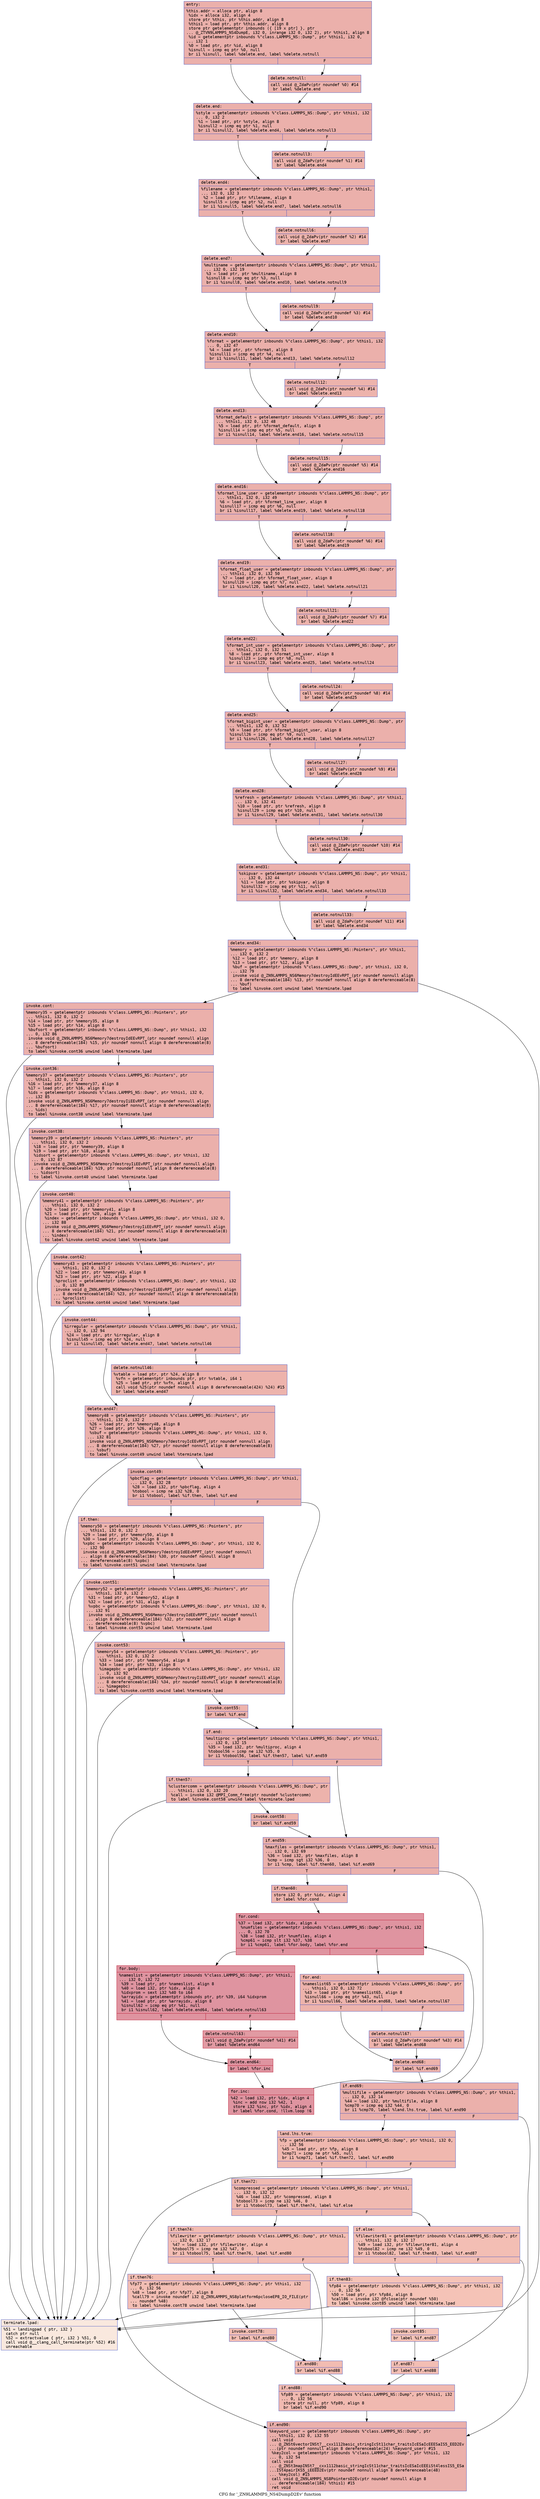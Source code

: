digraph "CFG for '_ZN9LAMMPS_NS4DumpD2Ev' function" {
	label="CFG for '_ZN9LAMMPS_NS4DumpD2Ev' function";

	Node0x564667fd4a80 [shape=record,color="#3d50c3ff", style=filled, fillcolor="#d24b4070" fontname="Courier",label="{entry:\l|  %this.addr = alloca ptr, align 8\l  %idx = alloca i32, align 4\l  store ptr %this, ptr %this.addr, align 8\l  %this1 = load ptr, ptr %this.addr, align 8\l  store ptr getelementptr inbounds (\{ [19 x ptr] \}, ptr\l... @_ZTVN9LAMMPS_NS4DumpE, i32 0, inrange i32 0, i32 2), ptr %this1, align 8\l  %id = getelementptr inbounds %\"class.LAMMPS_NS::Dump\", ptr %this1, i32 0,\l... i32 1\l  %0 = load ptr, ptr %id, align 8\l  %isnull = icmp eq ptr %0, null\l  br i1 %isnull, label %delete.end, label %delete.notnull\l|{<s0>T|<s1>F}}"];
	Node0x564667fd4a80:s0 -> Node0x564667fd4fa0[tooltip="entry -> delete.end\nProbability 37.50%" ];
	Node0x564667fd4a80:s1 -> Node0x564667fd4ff0[tooltip="entry -> delete.notnull\nProbability 62.50%" ];
	Node0x564667fd4ff0 [shape=record,color="#3d50c3ff", style=filled, fillcolor="#d6524470" fontname="Courier",label="{delete.notnull:\l|  call void @_ZdaPv(ptr noundef %0) #14\l  br label %delete.end\l}"];
	Node0x564667fd4ff0 -> Node0x564667fd4fa0[tooltip="delete.notnull -> delete.end\nProbability 100.00%" ];
	Node0x564667fd4fa0 [shape=record,color="#3d50c3ff", style=filled, fillcolor="#d24b4070" fontname="Courier",label="{delete.end:\l|  %style = getelementptr inbounds %\"class.LAMMPS_NS::Dump\", ptr %this1, i32\l... 0, i32 2\l  %1 = load ptr, ptr %style, align 8\l  %isnull2 = icmp eq ptr %1, null\l  br i1 %isnull2, label %delete.end4, label %delete.notnull3\l|{<s0>T|<s1>F}}"];
	Node0x564667fd4fa0:s0 -> Node0x564667fd5490[tooltip="delete.end -> delete.end4\nProbability 37.50%" ];
	Node0x564667fd4fa0:s1 -> Node0x564667fd5510[tooltip="delete.end -> delete.notnull3\nProbability 62.50%" ];
	Node0x564667fd5510 [shape=record,color="#3d50c3ff", style=filled, fillcolor="#d6524470" fontname="Courier",label="{delete.notnull3:\l|  call void @_ZdaPv(ptr noundef %1) #14\l  br label %delete.end4\l}"];
	Node0x564667fd5510 -> Node0x564667fd5490[tooltip="delete.notnull3 -> delete.end4\nProbability 100.00%" ];
	Node0x564667fd5490 [shape=record,color="#3d50c3ff", style=filled, fillcolor="#d24b4070" fontname="Courier",label="{delete.end4:\l|  %filename = getelementptr inbounds %\"class.LAMMPS_NS::Dump\", ptr %this1,\l... i32 0, i32 3\l  %2 = load ptr, ptr %filename, align 8\l  %isnull5 = icmp eq ptr %2, null\l  br i1 %isnull5, label %delete.end7, label %delete.notnull6\l|{<s0>T|<s1>F}}"];
	Node0x564667fd5490:s0 -> Node0x564667fd5b10[tooltip="delete.end4 -> delete.end7\nProbability 37.50%" ];
	Node0x564667fd5490:s1 -> Node0x564667fd5b90[tooltip="delete.end4 -> delete.notnull6\nProbability 62.50%" ];
	Node0x564667fd5b90 [shape=record,color="#3d50c3ff", style=filled, fillcolor="#d6524470" fontname="Courier",label="{delete.notnull6:\l|  call void @_ZdaPv(ptr noundef %2) #14\l  br label %delete.end7\l}"];
	Node0x564667fd5b90 -> Node0x564667fd5b10[tooltip="delete.notnull6 -> delete.end7\nProbability 100.00%" ];
	Node0x564667fd5b10 [shape=record,color="#3d50c3ff", style=filled, fillcolor="#d24b4070" fontname="Courier",label="{delete.end7:\l|  %multiname = getelementptr inbounds %\"class.LAMMPS_NS::Dump\", ptr %this1,\l... i32 0, i32 19\l  %3 = load ptr, ptr %multiname, align 8\l  %isnull8 = icmp eq ptr %3, null\l  br i1 %isnull8, label %delete.end10, label %delete.notnull9\l|{<s0>T|<s1>F}}"];
	Node0x564667fd5b10:s0 -> Node0x564667fd6060[tooltip="delete.end7 -> delete.end10\nProbability 37.50%" ];
	Node0x564667fd5b10:s1 -> Node0x564667fd60e0[tooltip="delete.end7 -> delete.notnull9\nProbability 62.50%" ];
	Node0x564667fd60e0 [shape=record,color="#3d50c3ff", style=filled, fillcolor="#d6524470" fontname="Courier",label="{delete.notnull9:\l|  call void @_ZdaPv(ptr noundef %3) #14\l  br label %delete.end10\l}"];
	Node0x564667fd60e0 -> Node0x564667fd6060[tooltip="delete.notnull9 -> delete.end10\nProbability 100.00%" ];
	Node0x564667fd6060 [shape=record,color="#3d50c3ff", style=filled, fillcolor="#d24b4070" fontname="Courier",label="{delete.end10:\l|  %format = getelementptr inbounds %\"class.LAMMPS_NS::Dump\", ptr %this1, i32\l... 0, i32 47\l  %4 = load ptr, ptr %format, align 8\l  %isnull11 = icmp eq ptr %4, null\l  br i1 %isnull11, label %delete.end13, label %delete.notnull12\l|{<s0>T|<s1>F}}"];
	Node0x564667fd6060:s0 -> Node0x564667fd65b0[tooltip="delete.end10 -> delete.end13\nProbability 37.50%" ];
	Node0x564667fd6060:s1 -> Node0x564667fd6660[tooltip="delete.end10 -> delete.notnull12\nProbability 62.50%" ];
	Node0x564667fd6660 [shape=record,color="#3d50c3ff", style=filled, fillcolor="#d6524470" fontname="Courier",label="{delete.notnull12:\l|  call void @_ZdaPv(ptr noundef %4) #14\l  br label %delete.end13\l}"];
	Node0x564667fd6660 -> Node0x564667fd65b0[tooltip="delete.notnull12 -> delete.end13\nProbability 100.00%" ];
	Node0x564667fd65b0 [shape=record,color="#3d50c3ff", style=filled, fillcolor="#d24b4070" fontname="Courier",label="{delete.end13:\l|  %format_default = getelementptr inbounds %\"class.LAMMPS_NS::Dump\", ptr\l... %this1, i32 0, i32 48\l  %5 = load ptr, ptr %format_default, align 8\l  %isnull14 = icmp eq ptr %5, null\l  br i1 %isnull14, label %delete.end16, label %delete.notnull15\l|{<s0>T|<s1>F}}"];
	Node0x564667fd65b0:s0 -> Node0x564667fd6ce0[tooltip="delete.end13 -> delete.end16\nProbability 37.50%" ];
	Node0x564667fd65b0:s1 -> Node0x564667fd6d60[tooltip="delete.end13 -> delete.notnull15\nProbability 62.50%" ];
	Node0x564667fd6d60 [shape=record,color="#3d50c3ff", style=filled, fillcolor="#d6524470" fontname="Courier",label="{delete.notnull15:\l|  call void @_ZdaPv(ptr noundef %5) #14\l  br label %delete.end16\l}"];
	Node0x564667fd6d60 -> Node0x564667fd6ce0[tooltip="delete.notnull15 -> delete.end16\nProbability 100.00%" ];
	Node0x564667fd6ce0 [shape=record,color="#3d50c3ff", style=filled, fillcolor="#d24b4070" fontname="Courier",label="{delete.end16:\l|  %format_line_user = getelementptr inbounds %\"class.LAMMPS_NS::Dump\", ptr\l... %this1, i32 0, i32 49\l  %6 = load ptr, ptr %format_line_user, align 8\l  %isnull17 = icmp eq ptr %6, null\l  br i1 %isnull17, label %delete.end19, label %delete.notnull18\l|{<s0>T|<s1>F}}"];
	Node0x564667fd6ce0:s0 -> Node0x564667fd7270[tooltip="delete.end16 -> delete.end19\nProbability 37.50%" ];
	Node0x564667fd6ce0:s1 -> Node0x564667fd72f0[tooltip="delete.end16 -> delete.notnull18\nProbability 62.50%" ];
	Node0x564667fd72f0 [shape=record,color="#3d50c3ff", style=filled, fillcolor="#d6524470" fontname="Courier",label="{delete.notnull18:\l|  call void @_ZdaPv(ptr noundef %6) #14\l  br label %delete.end19\l}"];
	Node0x564667fd72f0 -> Node0x564667fd7270[tooltip="delete.notnull18 -> delete.end19\nProbability 100.00%" ];
	Node0x564667fd7270 [shape=record,color="#3d50c3ff", style=filled, fillcolor="#d24b4070" fontname="Courier",label="{delete.end19:\l|  %format_float_user = getelementptr inbounds %\"class.LAMMPS_NS::Dump\", ptr\l... %this1, i32 0, i32 50\l  %7 = load ptr, ptr %format_float_user, align 8\l  %isnull20 = icmp eq ptr %7, null\l  br i1 %isnull20, label %delete.end22, label %delete.notnull21\l|{<s0>T|<s1>F}}"];
	Node0x564667fd7270:s0 -> Node0x564667fd77d0[tooltip="delete.end19 -> delete.end22\nProbability 37.50%" ];
	Node0x564667fd7270:s1 -> Node0x564667fd7850[tooltip="delete.end19 -> delete.notnull21\nProbability 62.50%" ];
	Node0x564667fd7850 [shape=record,color="#3d50c3ff", style=filled, fillcolor="#d6524470" fontname="Courier",label="{delete.notnull21:\l|  call void @_ZdaPv(ptr noundef %7) #14\l  br label %delete.end22\l}"];
	Node0x564667fd7850 -> Node0x564667fd77d0[tooltip="delete.notnull21 -> delete.end22\nProbability 100.00%" ];
	Node0x564667fd77d0 [shape=record,color="#3d50c3ff", style=filled, fillcolor="#d24b4070" fontname="Courier",label="{delete.end22:\l|  %format_int_user = getelementptr inbounds %\"class.LAMMPS_NS::Dump\", ptr\l... %this1, i32 0, i32 51\l  %8 = load ptr, ptr %format_int_user, align 8\l  %isnull23 = icmp eq ptr %8, null\l  br i1 %isnull23, label %delete.end25, label %delete.notnull24\l|{<s0>T|<s1>F}}"];
	Node0x564667fd77d0:s0 -> Node0x564667fd7cd0[tooltip="delete.end22 -> delete.end25\nProbability 37.50%" ];
	Node0x564667fd77d0:s1 -> Node0x564667fd7d80[tooltip="delete.end22 -> delete.notnull24\nProbability 62.50%" ];
	Node0x564667fd7d80 [shape=record,color="#3d50c3ff", style=filled, fillcolor="#d6524470" fontname="Courier",label="{delete.notnull24:\l|  call void @_ZdaPv(ptr noundef %8) #14\l  br label %delete.end25\l}"];
	Node0x564667fd7d80 -> Node0x564667fd7cd0[tooltip="delete.notnull24 -> delete.end25\nProbability 100.00%" ];
	Node0x564667fd7cd0 [shape=record,color="#3d50c3ff", style=filled, fillcolor="#d24b4070" fontname="Courier",label="{delete.end25:\l|  %format_bigint_user = getelementptr inbounds %\"class.LAMMPS_NS::Dump\", ptr\l... %this1, i32 0, i32 52\l  %9 = load ptr, ptr %format_bigint_user, align 8\l  %isnull26 = icmp eq ptr %9, null\l  br i1 %isnull26, label %delete.end28, label %delete.notnull27\l|{<s0>T|<s1>F}}"];
	Node0x564667fd7cd0:s0 -> Node0x564667fd8290[tooltip="delete.end25 -> delete.end28\nProbability 37.50%" ];
	Node0x564667fd7cd0:s1 -> Node0x564667fd8310[tooltip="delete.end25 -> delete.notnull27\nProbability 62.50%" ];
	Node0x564667fd8310 [shape=record,color="#3d50c3ff", style=filled, fillcolor="#d6524470" fontname="Courier",label="{delete.notnull27:\l|  call void @_ZdaPv(ptr noundef %9) #14\l  br label %delete.end28\l}"];
	Node0x564667fd8310 -> Node0x564667fd8290[tooltip="delete.notnull27 -> delete.end28\nProbability 100.00%" ];
	Node0x564667fd8290 [shape=record,color="#3d50c3ff", style=filled, fillcolor="#d24b4070" fontname="Courier",label="{delete.end28:\l|  %refresh = getelementptr inbounds %\"class.LAMMPS_NS::Dump\", ptr %this1,\l... i32 0, i32 41\l  %10 = load ptr, ptr %refresh, align 8\l  %isnull29 = icmp eq ptr %10, null\l  br i1 %isnull29, label %delete.end31, label %delete.notnull30\l|{<s0>T|<s1>F}}"];
	Node0x564667fd8290:s0 -> Node0x564667fd8790[tooltip="delete.end28 -> delete.end31\nProbability 37.50%" ];
	Node0x564667fd8290:s1 -> Node0x564667fd8810[tooltip="delete.end28 -> delete.notnull30\nProbability 62.50%" ];
	Node0x564667fd8810 [shape=record,color="#3d50c3ff", style=filled, fillcolor="#d6524470" fontname="Courier",label="{delete.notnull30:\l|  call void @_ZdaPv(ptr noundef %10) #14\l  br label %delete.end31\l}"];
	Node0x564667fd8810 -> Node0x564667fd8790[tooltip="delete.notnull30 -> delete.end31\nProbability 100.00%" ];
	Node0x564667fd8790 [shape=record,color="#3d50c3ff", style=filled, fillcolor="#d24b4070" fontname="Courier",label="{delete.end31:\l|  %skipvar = getelementptr inbounds %\"class.LAMMPS_NS::Dump\", ptr %this1,\l... i32 0, i32 44\l  %11 = load ptr, ptr %skipvar, align 8\l  %isnull32 = icmp eq ptr %11, null\l  br i1 %isnull32, label %delete.end34, label %delete.notnull33\l|{<s0>T|<s1>F}}"];
	Node0x564667fd8790:s0 -> Node0x564667fd9000[tooltip="delete.end31 -> delete.end34\nProbability 37.50%" ];
	Node0x564667fd8790:s1 -> Node0x564667fd9080[tooltip="delete.end31 -> delete.notnull33\nProbability 62.50%" ];
	Node0x564667fd9080 [shape=record,color="#3d50c3ff", style=filled, fillcolor="#d6524470" fontname="Courier",label="{delete.notnull33:\l|  call void @_ZdaPv(ptr noundef %11) #14\l  br label %delete.end34\l}"];
	Node0x564667fd9080 -> Node0x564667fd9000[tooltip="delete.notnull33 -> delete.end34\nProbability 100.00%" ];
	Node0x564667fd9000 [shape=record,color="#3d50c3ff", style=filled, fillcolor="#d24b4070" fontname="Courier",label="{delete.end34:\l|  %memory = getelementptr inbounds %\"class.LAMMPS_NS::Pointers\", ptr %this1,\l... i32 0, i32 2\l  %12 = load ptr, ptr %memory, align 8\l  %13 = load ptr, ptr %12, align 8\l  %buf = getelementptr inbounds %\"class.LAMMPS_NS::Dump\", ptr %this1, i32 0,\l... i32 79\l  invoke void @_ZN9LAMMPS_NS6Memory7destroyIdEEvRPT_(ptr noundef nonnull align\l... 8 dereferenceable(184) %13, ptr noundef nonnull align 8 dereferenceable(8)\l... %buf)\l          to label %invoke.cont unwind label %terminate.lpad\l}"];
	Node0x564667fd9000 -> Node0x564667fd9600[tooltip="delete.end34 -> invoke.cont\nProbability 100.00%" ];
	Node0x564667fd9000 -> Node0x564667fd9650[tooltip="delete.end34 -> terminate.lpad\nProbability 0.00%" ];
	Node0x564667fd9600 [shape=record,color="#3d50c3ff", style=filled, fillcolor="#d24b4070" fontname="Courier",label="{invoke.cont:\l|  %memory35 = getelementptr inbounds %\"class.LAMMPS_NS::Pointers\", ptr\l... %this1, i32 0, i32 2\l  %14 = load ptr, ptr %memory35, align 8\l  %15 = load ptr, ptr %14, align 8\l  %bufsort = getelementptr inbounds %\"class.LAMMPS_NS::Dump\", ptr %this1, i32\l... 0, i32 86\l  invoke void @_ZN9LAMMPS_NS6Memory7destroyIdEEvRPT_(ptr noundef nonnull align\l... 8 dereferenceable(184) %15, ptr noundef nonnull align 8 dereferenceable(8)\l... %bufsort)\l          to label %invoke.cont36 unwind label %terminate.lpad\l}"];
	Node0x564667fd9600 -> Node0x564667fd9bc0[tooltip="invoke.cont -> invoke.cont36\nProbability 100.00%" ];
	Node0x564667fd9600 -> Node0x564667fd9650[tooltip="invoke.cont -> terminate.lpad\nProbability 0.00%" ];
	Node0x564667fd9bc0 [shape=record,color="#3d50c3ff", style=filled, fillcolor="#d24b4070" fontname="Courier",label="{invoke.cont36:\l|  %memory37 = getelementptr inbounds %\"class.LAMMPS_NS::Pointers\", ptr\l... %this1, i32 0, i32 2\l  %16 = load ptr, ptr %memory37, align 8\l  %17 = load ptr, ptr %16, align 8\l  %ids = getelementptr inbounds %\"class.LAMMPS_NS::Dump\", ptr %this1, i32 0,\l... i32 85\l  invoke void @_ZN9LAMMPS_NS6Memory7destroyIiEEvRPT_(ptr noundef nonnull align\l... 8 dereferenceable(184) %17, ptr noundef nonnull align 8 dereferenceable(8)\l... %ids)\l          to label %invoke.cont38 unwind label %terminate.lpad\l}"];
	Node0x564667fd9bc0 -> Node0x564667fda060[tooltip="invoke.cont36 -> invoke.cont38\nProbability 100.00%" ];
	Node0x564667fd9bc0 -> Node0x564667fd9650[tooltip="invoke.cont36 -> terminate.lpad\nProbability 0.00%" ];
	Node0x564667fda060 [shape=record,color="#3d50c3ff", style=filled, fillcolor="#d24b4070" fontname="Courier",label="{invoke.cont38:\l|  %memory39 = getelementptr inbounds %\"class.LAMMPS_NS::Pointers\", ptr\l... %this1, i32 0, i32 2\l  %18 = load ptr, ptr %memory39, align 8\l  %19 = load ptr, ptr %18, align 8\l  %idsort = getelementptr inbounds %\"class.LAMMPS_NS::Dump\", ptr %this1, i32\l... 0, i32 87\l  invoke void @_ZN9LAMMPS_NS6Memory7destroyIiEEvRPT_(ptr noundef nonnull align\l... 8 dereferenceable(184) %19, ptr noundef nonnull align 8 dereferenceable(8)\l... %idsort)\l          to label %invoke.cont40 unwind label %terminate.lpad\l}"];
	Node0x564667fda060 -> Node0x564667fda610[tooltip="invoke.cont38 -> invoke.cont40\nProbability 100.00%" ];
	Node0x564667fda060 -> Node0x564667fd9650[tooltip="invoke.cont38 -> terminate.lpad\nProbability 0.00%" ];
	Node0x564667fda610 [shape=record,color="#3d50c3ff", style=filled, fillcolor="#d24b4070" fontname="Courier",label="{invoke.cont40:\l|  %memory41 = getelementptr inbounds %\"class.LAMMPS_NS::Pointers\", ptr\l... %this1, i32 0, i32 2\l  %20 = load ptr, ptr %memory41, align 8\l  %21 = load ptr, ptr %20, align 8\l  %index = getelementptr inbounds %\"class.LAMMPS_NS::Dump\", ptr %this1, i32 0,\l... i32 88\l  invoke void @_ZN9LAMMPS_NS6Memory7destroyIiEEvRPT_(ptr noundef nonnull align\l... 8 dereferenceable(184) %21, ptr noundef nonnull align 8 dereferenceable(8)\l... %index)\l          to label %invoke.cont42 unwind label %terminate.lpad\l}"];
	Node0x564667fda610 -> Node0x564667fdaab0[tooltip="invoke.cont40 -> invoke.cont42\nProbability 100.00%" ];
	Node0x564667fda610 -> Node0x564667fd9650[tooltip="invoke.cont40 -> terminate.lpad\nProbability 0.00%" ];
	Node0x564667fdaab0 [shape=record,color="#3d50c3ff", style=filled, fillcolor="#d24b4070" fontname="Courier",label="{invoke.cont42:\l|  %memory43 = getelementptr inbounds %\"class.LAMMPS_NS::Pointers\", ptr\l... %this1, i32 0, i32 2\l  %22 = load ptr, ptr %memory43, align 8\l  %23 = load ptr, ptr %22, align 8\l  %proclist = getelementptr inbounds %\"class.LAMMPS_NS::Dump\", ptr %this1, i32\l... 0, i32 89\l  invoke void @_ZN9LAMMPS_NS6Memory7destroyIiEEvRPT_(ptr noundef nonnull align\l... 8 dereferenceable(184) %23, ptr noundef nonnull align 8 dereferenceable(8)\l... %proclist)\l          to label %invoke.cont44 unwind label %terminate.lpad\l}"];
	Node0x564667fdaab0 -> Node0x564667fdaf80[tooltip="invoke.cont42 -> invoke.cont44\nProbability 100.00%" ];
	Node0x564667fdaab0 -> Node0x564667fd9650[tooltip="invoke.cont42 -> terminate.lpad\nProbability 0.00%" ];
	Node0x564667fdaf80 [shape=record,color="#3d50c3ff", style=filled, fillcolor="#d24b4070" fontname="Courier",label="{invoke.cont44:\l|  %irregular = getelementptr inbounds %\"class.LAMMPS_NS::Dump\", ptr %this1,\l... i32 0, i32 94\l  %24 = load ptr, ptr %irregular, align 8\l  %isnull45 = icmp eq ptr %24, null\l  br i1 %isnull45, label %delete.end47, label %delete.notnull46\l|{<s0>T|<s1>F}}"];
	Node0x564667fdaf80:s0 -> Node0x564667fdb350[tooltip="invoke.cont44 -> delete.end47\nProbability 37.50%" ];
	Node0x564667fdaf80:s1 -> Node0x564667fdb400[tooltip="invoke.cont44 -> delete.notnull46\nProbability 62.50%" ];
	Node0x564667fdb400 [shape=record,color="#3d50c3ff", style=filled, fillcolor="#d6524470" fontname="Courier",label="{delete.notnull46:\l|  %vtable = load ptr, ptr %24, align 8\l  %vfn = getelementptr inbounds ptr, ptr %vtable, i64 1\l  %25 = load ptr, ptr %vfn, align 8\l  call void %25(ptr noundef nonnull align 8 dereferenceable(424) %24) #15\l  br label %delete.end47\l}"];
	Node0x564667fdb400 -> Node0x564667fdb350[tooltip="delete.notnull46 -> delete.end47\nProbability 100.00%" ];
	Node0x564667fdb350 [shape=record,color="#3d50c3ff", style=filled, fillcolor="#d24b4070" fontname="Courier",label="{delete.end47:\l|  %memory48 = getelementptr inbounds %\"class.LAMMPS_NS::Pointers\", ptr\l... %this1, i32 0, i32 2\l  %26 = load ptr, ptr %memory48, align 8\l  %27 = load ptr, ptr %26, align 8\l  %sbuf = getelementptr inbounds %\"class.LAMMPS_NS::Dump\", ptr %this1, i32 0,\l... i32 81\l  invoke void @_ZN9LAMMPS_NS6Memory7destroyIcEEvRPT_(ptr noundef nonnull align\l... 8 dereferenceable(184) %27, ptr noundef nonnull align 8 dereferenceable(8)\l... %sbuf)\l          to label %invoke.cont49 unwind label %terminate.lpad\l}"];
	Node0x564667fdb350 -> Node0x564667fdbb80[tooltip="delete.end47 -> invoke.cont49\nProbability 100.00%" ];
	Node0x564667fdb350 -> Node0x564667fd9650[tooltip="delete.end47 -> terminate.lpad\nProbability 0.00%" ];
	Node0x564667fdbb80 [shape=record,color="#3d50c3ff", style=filled, fillcolor="#d24b4070" fontname="Courier",label="{invoke.cont49:\l|  %pbcflag = getelementptr inbounds %\"class.LAMMPS_NS::Dump\", ptr %this1,\l... i32 0, i32 28\l  %28 = load i32, ptr %pbcflag, align 4\l  %tobool = icmp ne i32 %28, 0\l  br i1 %tobool, label %if.then, label %if.end\l|{<s0>T|<s1>F}}"];
	Node0x564667fdbb80:s0 -> Node0x564667fdc070[tooltip="invoke.cont49 -> if.then\nProbability 62.50%" ];
	Node0x564667fdbb80:s1 -> Node0x564667fdc0e0[tooltip="invoke.cont49 -> if.end\nProbability 37.50%" ];
	Node0x564667fdc070 [shape=record,color="#3d50c3ff", style=filled, fillcolor="#d6524470" fontname="Courier",label="{if.then:\l|  %memory50 = getelementptr inbounds %\"class.LAMMPS_NS::Pointers\", ptr\l... %this1, i32 0, i32 2\l  %29 = load ptr, ptr %memory50, align 8\l  %30 = load ptr, ptr %29, align 8\l  %xpbc = getelementptr inbounds %\"class.LAMMPS_NS::Dump\", ptr %this1, i32 0,\l... i32 90\l  invoke void @_ZN9LAMMPS_NS6Memory7destroyIdEEvRPPT_(ptr noundef nonnull\l... align 8 dereferenceable(184) %30, ptr noundef nonnull align 8\l... dereferenceable(8) %xpbc)\l          to label %invoke.cont51 unwind label %terminate.lpad\l}"];
	Node0x564667fdc070 -> Node0x564667fdc530[tooltip="if.then -> invoke.cont51\nProbability 100.00%" ];
	Node0x564667fdc070 -> Node0x564667fd9650[tooltip="if.then -> terminate.lpad\nProbability 0.00%" ];
	Node0x564667fdc530 [shape=record,color="#3d50c3ff", style=filled, fillcolor="#d6524470" fontname="Courier",label="{invoke.cont51:\l|  %memory52 = getelementptr inbounds %\"class.LAMMPS_NS::Pointers\", ptr\l... %this1, i32 0, i32 2\l  %31 = load ptr, ptr %memory52, align 8\l  %32 = load ptr, ptr %31, align 8\l  %vpbc = getelementptr inbounds %\"class.LAMMPS_NS::Dump\", ptr %this1, i32 0,\l... i32 91\l  invoke void @_ZN9LAMMPS_NS6Memory7destroyIdEEvRPPT_(ptr noundef nonnull\l... align 8 dereferenceable(184) %32, ptr noundef nonnull align 8\l... dereferenceable(8) %vpbc)\l          to label %invoke.cont53 unwind label %terminate.lpad\l}"];
	Node0x564667fdc530 -> Node0x564667fdcb00[tooltip="invoke.cont51 -> invoke.cont53\nProbability 100.00%" ];
	Node0x564667fdc530 -> Node0x564667fd9650[tooltip="invoke.cont51 -> terminate.lpad\nProbability 0.00%" ];
	Node0x564667fdcb00 [shape=record,color="#3d50c3ff", style=filled, fillcolor="#d6524470" fontname="Courier",label="{invoke.cont53:\l|  %memory54 = getelementptr inbounds %\"class.LAMMPS_NS::Pointers\", ptr\l... %this1, i32 0, i32 2\l  %33 = load ptr, ptr %memory54, align 8\l  %34 = load ptr, ptr %33, align 8\l  %imagepbc = getelementptr inbounds %\"class.LAMMPS_NS::Dump\", ptr %this1, i32\l... 0, i32 92\l  invoke void @_ZN9LAMMPS_NS6Memory7destroyIiEEvRPT_(ptr noundef nonnull align\l... 8 dereferenceable(184) %34, ptr noundef nonnull align 8 dereferenceable(8)\l... %imagepbc)\l          to label %invoke.cont55 unwind label %terminate.lpad\l}"];
	Node0x564667fdcb00 -> Node0x564667fdcfd0[tooltip="invoke.cont53 -> invoke.cont55\nProbability 100.00%" ];
	Node0x564667fdcb00 -> Node0x564667fd9650[tooltip="invoke.cont53 -> terminate.lpad\nProbability 0.00%" ];
	Node0x564667fdcfd0 [shape=record,color="#3d50c3ff", style=filled, fillcolor="#d6524470" fontname="Courier",label="{invoke.cont55:\l|  br label %if.end\l}"];
	Node0x564667fdcfd0 -> Node0x564667fdc0e0[tooltip="invoke.cont55 -> if.end\nProbability 100.00%" ];
	Node0x564667fdc0e0 [shape=record,color="#3d50c3ff", style=filled, fillcolor="#d24b4070" fontname="Courier",label="{if.end:\l|  %multiproc = getelementptr inbounds %\"class.LAMMPS_NS::Dump\", ptr %this1,\l... i32 0, i32 15\l  %35 = load i32, ptr %multiproc, align 4\l  %tobool56 = icmp ne i32 %35, 0\l  br i1 %tobool56, label %if.then57, label %if.end59\l|{<s0>T|<s1>F}}"];
	Node0x564667fdc0e0:s0 -> Node0x564667fdd410[tooltip="if.end -> if.then57\nProbability 62.50%" ];
	Node0x564667fdc0e0:s1 -> Node0x564667fd8890[tooltip="if.end -> if.end59\nProbability 37.50%" ];
	Node0x564667fdd410 [shape=record,color="#3d50c3ff", style=filled, fillcolor="#d6524470" fontname="Courier",label="{if.then57:\l|  %clustercomm = getelementptr inbounds %\"class.LAMMPS_NS::Dump\", ptr\l... %this1, i32 0, i32 20\l  %call = invoke i32 @MPI_Comm_free(ptr noundef %clustercomm)\l          to label %invoke.cont58 unwind label %terminate.lpad\l}"];
	Node0x564667fdd410 -> Node0x564667fd8ab0[tooltip="if.then57 -> invoke.cont58\nProbability 100.00%" ];
	Node0x564667fdd410 -> Node0x564667fd9650[tooltip="if.then57 -> terminate.lpad\nProbability 0.00%" ];
	Node0x564667fd8ab0 [shape=record,color="#3d50c3ff", style=filled, fillcolor="#d6524470" fontname="Courier",label="{invoke.cont58:\l|  br label %if.end59\l}"];
	Node0x564667fd8ab0 -> Node0x564667fd8890[tooltip="invoke.cont58 -> if.end59\nProbability 100.00%" ];
	Node0x564667fd8890 [shape=record,color="#3d50c3ff", style=filled, fillcolor="#d24b4070" fontname="Courier",label="{if.end59:\l|  %maxfiles = getelementptr inbounds %\"class.LAMMPS_NS::Dump\", ptr %this1,\l... i32 0, i32 69\l  %36 = load i32, ptr %maxfiles, align 8\l  %cmp = icmp sgt i32 %36, 0\l  br i1 %cmp, label %if.then60, label %if.end69\l|{<s0>T|<s1>F}}"];
	Node0x564667fd8890:s0 -> Node0x564667fd8e40[tooltip="if.end59 -> if.then60\nProbability 62.50%" ];
	Node0x564667fd8890:s1 -> Node0x564667fde170[tooltip="if.end59 -> if.end69\nProbability 37.50%" ];
	Node0x564667fd8e40 [shape=record,color="#3d50c3ff", style=filled, fillcolor="#d6524470" fontname="Courier",label="{if.then60:\l|  store i32 0, ptr %idx, align 4\l  br label %for.cond\l}"];
	Node0x564667fd8e40 -> Node0x564667fde340[tooltip="if.then60 -> for.cond\nProbability 100.00%" ];
	Node0x564667fde340 [shape=record,color="#b70d28ff", style=filled, fillcolor="#b70d2870" fontname="Courier",label="{for.cond:\l|  %37 = load i32, ptr %idx, align 4\l  %numfiles = getelementptr inbounds %\"class.LAMMPS_NS::Dump\", ptr %this1, i32\l... 0, i32 70\l  %38 = load i32, ptr %numfiles, align 4\l  %cmp61 = icmp slt i32 %37, %38\l  br i1 %cmp61, label %for.body, label %for.end\l|{<s0>T|<s1>F}}"];
	Node0x564667fde340:s0 -> Node0x564667fde6b0[tooltip="for.cond -> for.body\nProbability 96.88%" ];
	Node0x564667fde340:s1 -> Node0x564667fde730[tooltip="for.cond -> for.end\nProbability 3.12%" ];
	Node0x564667fde6b0 [shape=record,color="#b70d28ff", style=filled, fillcolor="#b70d2870" fontname="Courier",label="{for.body:\l|  %nameslist = getelementptr inbounds %\"class.LAMMPS_NS::Dump\", ptr %this1,\l... i32 0, i32 72\l  %39 = load ptr, ptr %nameslist, align 8\l  %40 = load i32, ptr %idx, align 4\l  %idxprom = sext i32 %40 to i64\l  %arrayidx = getelementptr inbounds ptr, ptr %39, i64 %idxprom\l  %41 = load ptr, ptr %arrayidx, align 8\l  %isnull62 = icmp eq ptr %41, null\l  br i1 %isnull62, label %delete.end64, label %delete.notnull63\l|{<s0>T|<s1>F}}"];
	Node0x564667fde6b0:s0 -> Node0x564667fded40[tooltip="for.body -> delete.end64\nProbability 37.50%" ];
	Node0x564667fde6b0:s1 -> Node0x564667fdedf0[tooltip="for.body -> delete.notnull63\nProbability 62.50%" ];
	Node0x564667fdedf0 [shape=record,color="#b70d28ff", style=filled, fillcolor="#bb1b2c70" fontname="Courier",label="{delete.notnull63:\l|  call void @_ZdaPv(ptr noundef %41) #14\l  br label %delete.end64\l}"];
	Node0x564667fdedf0 -> Node0x564667fded40[tooltip="delete.notnull63 -> delete.end64\nProbability 100.00%" ];
	Node0x564667fded40 [shape=record,color="#b70d28ff", style=filled, fillcolor="#b70d2870" fontname="Courier",label="{delete.end64:\l|  br label %for.inc\l}"];
	Node0x564667fded40 -> Node0x564667fdf150[tooltip="delete.end64 -> for.inc\nProbability 100.00%" ];
	Node0x564667fdf150 [shape=record,color="#b70d28ff", style=filled, fillcolor="#b70d2870" fontname="Courier",label="{for.inc:\l|  %42 = load i32, ptr %idx, align 4\l  %inc = add nsw i32 %42, 1\l  store i32 %inc, ptr %idx, align 4\l  br label %for.cond, !llvm.loop !6\l}"];
	Node0x564667fdf150 -> Node0x564667fde340[tooltip="for.inc -> for.cond\nProbability 100.00%" ];
	Node0x564667fde730 [shape=record,color="#3d50c3ff", style=filled, fillcolor="#d6524470" fontname="Courier",label="{for.end:\l|  %nameslist65 = getelementptr inbounds %\"class.LAMMPS_NS::Dump\", ptr\l... %this1, i32 0, i32 72\l  %43 = load ptr, ptr %nameslist65, align 8\l  %isnull66 = icmp eq ptr %43, null\l  br i1 %isnull66, label %delete.end68, label %delete.notnull67\l|{<s0>T|<s1>F}}"];
	Node0x564667fde730:s0 -> Node0x564667fdf770[tooltip="for.end -> delete.end68\nProbability 37.50%" ];
	Node0x564667fde730:s1 -> Node0x564667fdf820[tooltip="for.end -> delete.notnull67\nProbability 62.50%" ];
	Node0x564667fdf820 [shape=record,color="#3d50c3ff", style=filled, fillcolor="#d8564670" fontname="Courier",label="{delete.notnull67:\l|  call void @_ZdaPv(ptr noundef %43) #14\l  br label %delete.end68\l}"];
	Node0x564667fdf820 -> Node0x564667fdf770[tooltip="delete.notnull67 -> delete.end68\nProbability 100.00%" ];
	Node0x564667fdf770 [shape=record,color="#3d50c3ff", style=filled, fillcolor="#d6524470" fontname="Courier",label="{delete.end68:\l|  br label %if.end69\l}"];
	Node0x564667fdf770 -> Node0x564667fde170[tooltip="delete.end68 -> if.end69\nProbability 100.00%" ];
	Node0x564667fde170 [shape=record,color="#3d50c3ff", style=filled, fillcolor="#d24b4070" fontname="Courier",label="{if.end69:\l|  %multifile = getelementptr inbounds %\"class.LAMMPS_NS::Dump\", ptr %this1,\l... i32 0, i32 14\l  %44 = load i32, ptr %multifile, align 8\l  %cmp70 = icmp eq i32 %44, 0\l  br i1 %cmp70, label %land.lhs.true, label %if.end90\l|{<s0>T|<s1>F}}"];
	Node0x564667fde170:s0 -> Node0x564667fdfd60[tooltip="if.end69 -> land.lhs.true\nProbability 37.50%" ];
	Node0x564667fde170:s1 -> Node0x564667fdfdb0[tooltip="if.end69 -> if.end90\nProbability 62.50%" ];
	Node0x564667fdfd60 [shape=record,color="#3d50c3ff", style=filled, fillcolor="#dc5d4a70" fontname="Courier",label="{land.lhs.true:\l|  %fp = getelementptr inbounds %\"class.LAMMPS_NS::Dump\", ptr %this1, i32 0,\l... i32 56\l  %45 = load ptr, ptr %fp, align 8\l  %cmp71 = icmp ne ptr %45, null\l  br i1 %cmp71, label %if.then72, label %if.end90\l|{<s0>T|<s1>F}}"];
	Node0x564667fdfd60:s0 -> Node0x564667fe00f0[tooltip="land.lhs.true -> if.then72\nProbability 62.50%" ];
	Node0x564667fdfd60:s1 -> Node0x564667fdfdb0[tooltip="land.lhs.true -> if.end90\nProbability 37.50%" ];
	Node0x564667fe00f0 [shape=record,color="#3d50c3ff", style=filled, fillcolor="#de614d70" fontname="Courier",label="{if.then72:\l|  %compressed = getelementptr inbounds %\"class.LAMMPS_NS::Dump\", ptr %this1,\l... i32 0, i32 12\l  %46 = load i32, ptr %compressed, align 8\l  %tobool73 = icmp ne i32 %46, 0\l  br i1 %tobool73, label %if.then74, label %if.else\l|{<s0>T|<s1>F}}"];
	Node0x564667fe00f0:s0 -> Node0x564667fe0450[tooltip="if.then72 -> if.then74\nProbability 62.50%" ];
	Node0x564667fe00f0:s1 -> Node0x564667fe04d0[tooltip="if.then72 -> if.else\nProbability 37.50%" ];
	Node0x564667fe0450 [shape=record,color="#3d50c3ff", style=filled, fillcolor="#e1675170" fontname="Courier",label="{if.then74:\l|  %filewriter = getelementptr inbounds %\"class.LAMMPS_NS::Dump\", ptr %this1,\l... i32 0, i32 17\l  %47 = load i32, ptr %filewriter, align 4\l  %tobool75 = icmp ne i32 %47, 0\l  br i1 %tobool75, label %if.then76, label %if.end80\l|{<s0>T|<s1>F}}"];
	Node0x564667fe0450:s0 -> Node0x564667fe1030[tooltip="if.then74 -> if.then76\nProbability 62.50%" ];
	Node0x564667fe0450:s1 -> Node0x564667fe10b0[tooltip="if.then74 -> if.end80\nProbability 37.50%" ];
	Node0x564667fe1030 [shape=record,color="#3d50c3ff", style=filled, fillcolor="#e36c5570" fontname="Courier",label="{if.then76:\l|  %fp77 = getelementptr inbounds %\"class.LAMMPS_NS::Dump\", ptr %this1, i32\l... 0, i32 56\l  %48 = load ptr, ptr %fp77, align 8\l  %call79 = invoke noundef i32 @_ZN9LAMMPS_NS8platform6pcloseEP8_IO_FILE(ptr\l... noundef %48)\l          to label %invoke.cont78 unwind label %terminate.lpad\l}"];
	Node0x564667fe1030 -> Node0x564667fe1380[tooltip="if.then76 -> invoke.cont78\nProbability 100.00%" ];
	Node0x564667fe1030 -> Node0x564667fd9650[tooltip="if.then76 -> terminate.lpad\nProbability 0.00%" ];
	Node0x564667fe1380 [shape=record,color="#3d50c3ff", style=filled, fillcolor="#e36c5570" fontname="Courier",label="{invoke.cont78:\l|  br label %if.end80\l}"];
	Node0x564667fe1380 -> Node0x564667fe10b0[tooltip="invoke.cont78 -> if.end80\nProbability 100.00%" ];
	Node0x564667fe10b0 [shape=record,color="#3d50c3ff", style=filled, fillcolor="#e1675170" fontname="Courier",label="{if.end80:\l|  br label %if.end88\l}"];
	Node0x564667fe10b0 -> Node0x564667fe16e0[tooltip="if.end80 -> if.end88\nProbability 100.00%" ];
	Node0x564667fe04d0 [shape=record,color="#3d50c3ff", style=filled, fillcolor="#e36c5570" fontname="Courier",label="{if.else:\l|  %filewriter81 = getelementptr inbounds %\"class.LAMMPS_NS::Dump\", ptr\l... %this1, i32 0, i32 17\l  %49 = load i32, ptr %filewriter81, align 4\l  %tobool82 = icmp ne i32 %49, 0\l  br i1 %tobool82, label %if.then83, label %if.end87\l|{<s0>T|<s1>F}}"];
	Node0x564667fe04d0:s0 -> Node0x564667fe1a00[tooltip="if.else -> if.then83\nProbability 62.50%" ];
	Node0x564667fe04d0:s1 -> Node0x564667fe1a80[tooltip="if.else -> if.end87\nProbability 37.50%" ];
	Node0x564667fe1a00 [shape=record,color="#3d50c3ff", style=filled, fillcolor="#e8765c70" fontname="Courier",label="{if.then83:\l|  %fp84 = getelementptr inbounds %\"class.LAMMPS_NS::Dump\", ptr %this1, i32\l... 0, i32 56\l  %50 = load ptr, ptr %fp84, align 8\l  %call86 = invoke i32 @fclose(ptr noundef %50)\l          to label %invoke.cont85 unwind label %terminate.lpad\l}"];
	Node0x564667fe1a00 -> Node0x564667fe1d10[tooltip="if.then83 -> invoke.cont85\nProbability 100.00%" ];
	Node0x564667fe1a00 -> Node0x564667fd9650[tooltip="if.then83 -> terminate.lpad\nProbability 0.00%" ];
	Node0x564667fe1d10 [shape=record,color="#3d50c3ff", style=filled, fillcolor="#e8765c70" fontname="Courier",label="{invoke.cont85:\l|  br label %if.end87\l}"];
	Node0x564667fe1d10 -> Node0x564667fe1a80[tooltip="invoke.cont85 -> if.end87\nProbability 100.00%" ];
	Node0x564667fe1a80 [shape=record,color="#3d50c3ff", style=filled, fillcolor="#e36c5570" fontname="Courier",label="{if.end87:\l|  br label %if.end88\l}"];
	Node0x564667fe1a80 -> Node0x564667fe16e0[tooltip="if.end87 -> if.end88\nProbability 100.00%" ];
	Node0x564667fe16e0 [shape=record,color="#3d50c3ff", style=filled, fillcolor="#de614d70" fontname="Courier",label="{if.end88:\l|  %fp89 = getelementptr inbounds %\"class.LAMMPS_NS::Dump\", ptr %this1, i32\l... 0, i32 56\l  store ptr null, ptr %fp89, align 8\l  br label %if.end90\l}"];
	Node0x564667fe16e0 -> Node0x564667fdfdb0[tooltip="if.end88 -> if.end90\nProbability 100.00%" ];
	Node0x564667fdfdb0 [shape=record,color="#3d50c3ff", style=filled, fillcolor="#d24b4070" fontname="Courier",label="{if.end90:\l|  %keyword_user = getelementptr inbounds %\"class.LAMMPS_NS::Dump\", ptr\l... %this1, i32 0, i32 55\l  call void\l... @_ZNSt6vectorINSt7__cxx1112basic_stringIcSt11char_traitsIcESaIcEEESaIS5_EED2Ev\l...(ptr noundef nonnull align 8 dereferenceable(24) %keyword_user) #15\l  %key2col = getelementptr inbounds %\"class.LAMMPS_NS::Dump\", ptr %this1, i32\l... 0, i32 54\l  call void\l... @_ZNSt3mapINSt7__cxx1112basic_stringIcSt11char_traitsIcESaIcEEEiSt4lessIS5_ESa\l...ISt4pairIKS5_iEEED2Ev(ptr noundef nonnull align 8 dereferenceable(48)\l... %key2col) #15\l  call void @_ZN9LAMMPS_NS8PointersD2Ev(ptr noundef nonnull align 8\l... dereferenceable(184) %this1) #15\l  ret void\l}"];
	Node0x564667fd9650 [shape=record,color="#3d50c3ff", style=filled, fillcolor="#f2cab570" fontname="Courier",label="{terminate.lpad:\l|  %51 = landingpad \{ ptr, i32 \}\l          catch ptr null\l  %52 = extractvalue \{ ptr, i32 \} %51, 0\l  call void @__clang_call_terminate(ptr %52) #16\l  unreachable\l}"];
}
